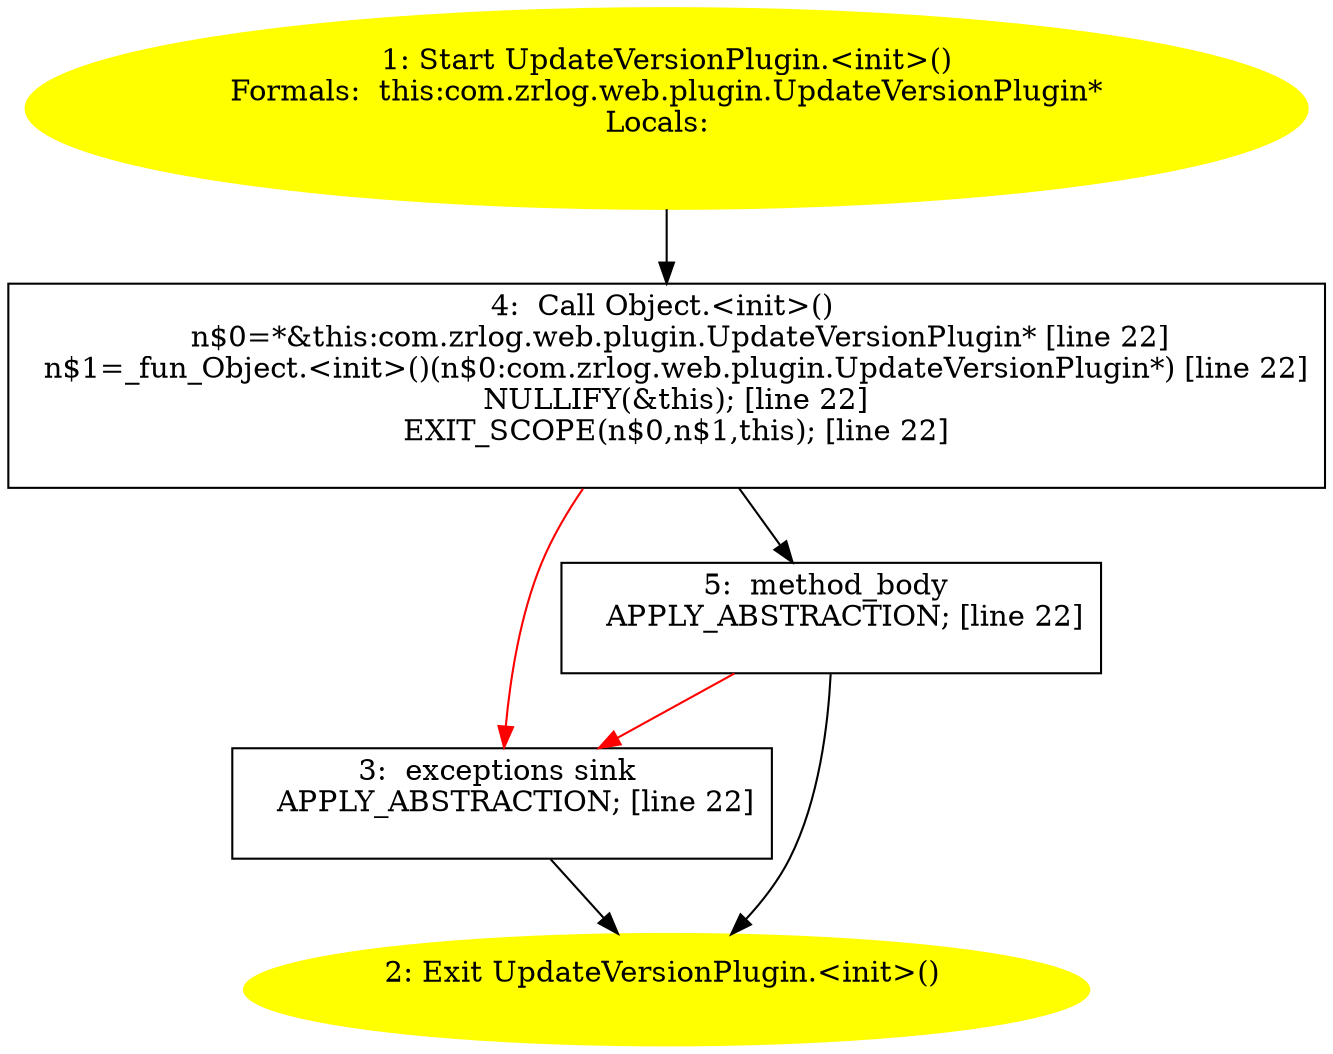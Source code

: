 /* @generated */
digraph cfg {
"com.zrlog.web.plugin.UpdateVersionPlugin.<init>().353095c6f91a6cdacd9e4d3391cc9213_1" [label="1: Start UpdateVersionPlugin.<init>()\nFormals:  this:com.zrlog.web.plugin.UpdateVersionPlugin*\nLocals:  \n  " color=yellow style=filled]
	

	 "com.zrlog.web.plugin.UpdateVersionPlugin.<init>().353095c6f91a6cdacd9e4d3391cc9213_1" -> "com.zrlog.web.plugin.UpdateVersionPlugin.<init>().353095c6f91a6cdacd9e4d3391cc9213_4" ;
"com.zrlog.web.plugin.UpdateVersionPlugin.<init>().353095c6f91a6cdacd9e4d3391cc9213_2" [label="2: Exit UpdateVersionPlugin.<init>() \n  " color=yellow style=filled]
	

"com.zrlog.web.plugin.UpdateVersionPlugin.<init>().353095c6f91a6cdacd9e4d3391cc9213_3" [label="3:  exceptions sink \n   APPLY_ABSTRACTION; [line 22]\n " shape="box"]
	

	 "com.zrlog.web.plugin.UpdateVersionPlugin.<init>().353095c6f91a6cdacd9e4d3391cc9213_3" -> "com.zrlog.web.plugin.UpdateVersionPlugin.<init>().353095c6f91a6cdacd9e4d3391cc9213_2" ;
"com.zrlog.web.plugin.UpdateVersionPlugin.<init>().353095c6f91a6cdacd9e4d3391cc9213_4" [label="4:  Call Object.<init>() \n   n$0=*&this:com.zrlog.web.plugin.UpdateVersionPlugin* [line 22]\n  n$1=_fun_Object.<init>()(n$0:com.zrlog.web.plugin.UpdateVersionPlugin*) [line 22]\n  NULLIFY(&this); [line 22]\n  EXIT_SCOPE(n$0,n$1,this); [line 22]\n " shape="box"]
	

	 "com.zrlog.web.plugin.UpdateVersionPlugin.<init>().353095c6f91a6cdacd9e4d3391cc9213_4" -> "com.zrlog.web.plugin.UpdateVersionPlugin.<init>().353095c6f91a6cdacd9e4d3391cc9213_5" ;
	 "com.zrlog.web.plugin.UpdateVersionPlugin.<init>().353095c6f91a6cdacd9e4d3391cc9213_4" -> "com.zrlog.web.plugin.UpdateVersionPlugin.<init>().353095c6f91a6cdacd9e4d3391cc9213_3" [color="red" ];
"com.zrlog.web.plugin.UpdateVersionPlugin.<init>().353095c6f91a6cdacd9e4d3391cc9213_5" [label="5:  method_body \n   APPLY_ABSTRACTION; [line 22]\n " shape="box"]
	

	 "com.zrlog.web.plugin.UpdateVersionPlugin.<init>().353095c6f91a6cdacd9e4d3391cc9213_5" -> "com.zrlog.web.plugin.UpdateVersionPlugin.<init>().353095c6f91a6cdacd9e4d3391cc9213_2" ;
	 "com.zrlog.web.plugin.UpdateVersionPlugin.<init>().353095c6f91a6cdacd9e4d3391cc9213_5" -> "com.zrlog.web.plugin.UpdateVersionPlugin.<init>().353095c6f91a6cdacd9e4d3391cc9213_3" [color="red" ];
}
